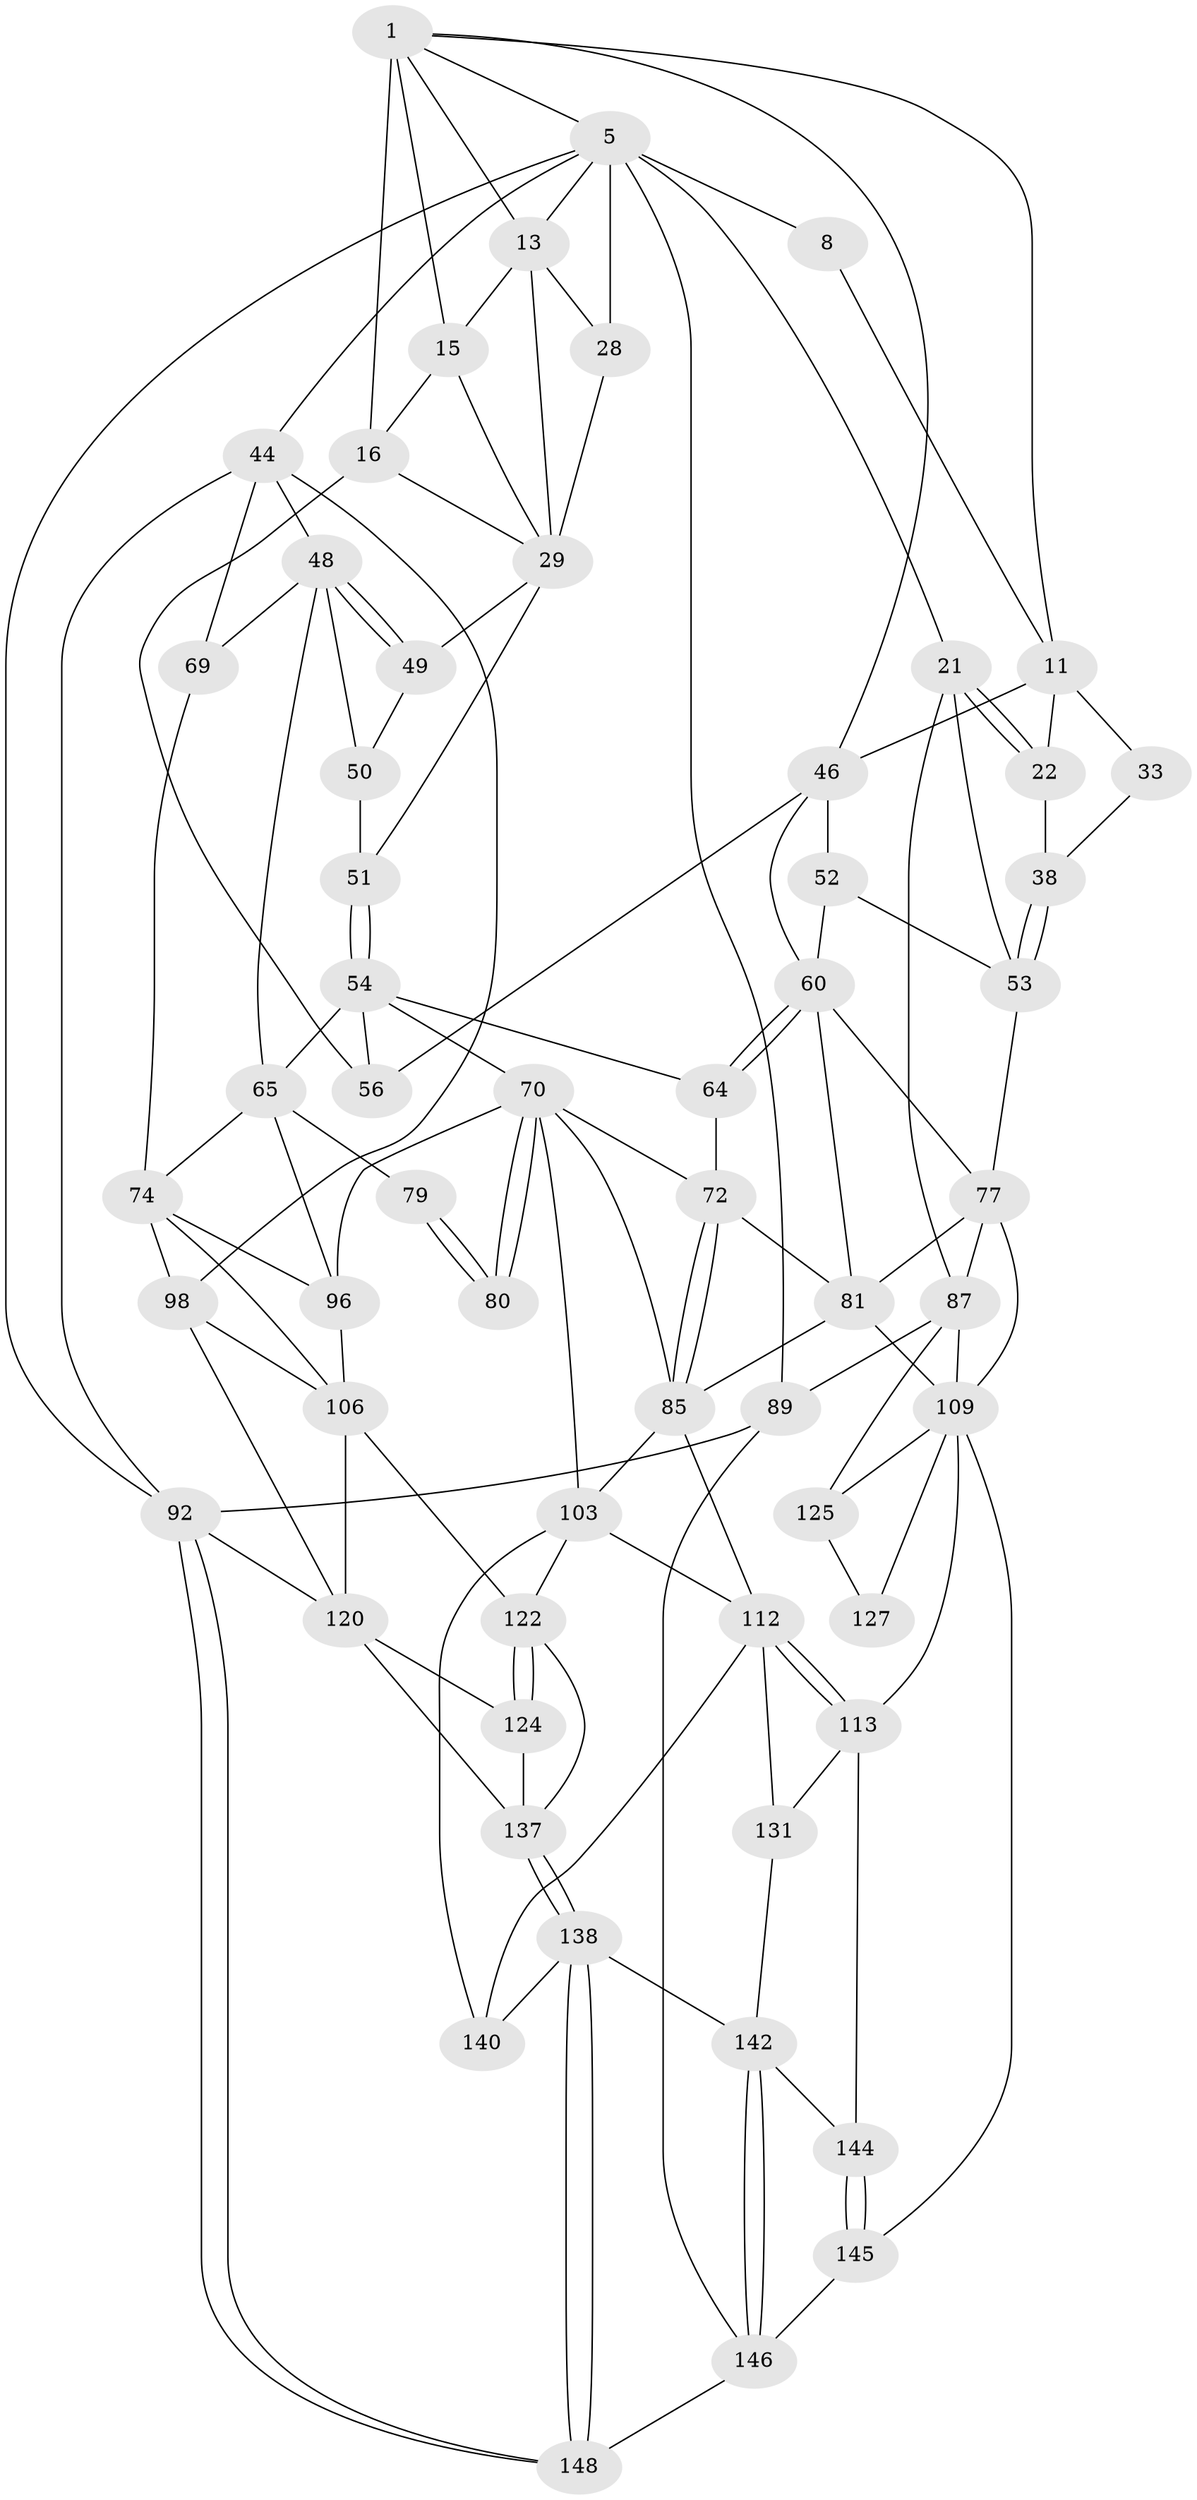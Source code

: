 // original degree distribution, {3: 0.013513513513513514, 4: 0.22972972972972974, 6: 0.21621621621621623, 5: 0.5405405405405406}
// Generated by graph-tools (version 1.1) at 2025/21/03/04/25 18:21:04]
// undirected, 59 vertices, 135 edges
graph export_dot {
graph [start="1"]
  node [color=gray90,style=filled];
  1 [pos="+0.4326403649517683+0",super="+2+9"];
  5 [pos="+0.9571576972118416+0",super="+19+6"];
  8 [pos="+0.35171390505050865+0"];
  11 [pos="+0.3686394525563943+0.13379886381366352",super="+32+12"];
  13 [pos="+0.7817544078805325+0.10846279799794363",super="+14+20"];
  15 [pos="+0.6894666943746237+0.056680871083119366",super="+18"];
  16 [pos="+0.5498876285692508+0.040756821462289546",super="+17"];
  21 [pos="+0+0",super="+59"];
  22 [pos="+0+0.019378281589346645"];
  28 [pos="+0.9092132066135444+0.1308319481242791",super="+35"];
  29 [pos="+0.6598039688045995+0.19742909304731765",super="+34+30"];
  33 [pos="+0.2775125626183563+0.14055671898110633",super="+37"];
  38 [pos="+0.03846728101640884+0.13111054594590235"];
  44 [pos="+1+0.3133614041497515",super="+68+45"];
  46 [pos="+0.32800693142494225+0.291741971896833",super="+47+57"];
  48 [pos="+0.8801146425203653+0.31734109689208023",super="+62"];
  49 [pos="+0.8241969242127877+0.24970393923902576"];
  50 [pos="+0.7291913956824503+0.32399420878545626"];
  51 [pos="+0.6224506792228669+0.27798209042045074"];
  52 [pos="+0.18144084573353852+0.38096828371329317"];
  53 [pos="+0.14610306275033866+0.36807547560520554",super="+58"];
  54 [pos="+0.5532155356765958+0.35632873153826333",super="+55+67"];
  56 [pos="+0.46461507595849505+0.26712296121017143"];
  60 [pos="+0.3625922097465971+0.4163695970320976",super="+61"];
  64 [pos="+0.3710872634584994+0.42287193183704924"];
  65 [pos="+0.7258059223009855+0.4248017400879406",super="+75+66"];
  69 [pos="+0.8672306502124782+0.42522955032861964"];
  70 [pos="+0.5531842402693872+0.47051807516408956",super="+71"];
  72 [pos="+0.4395145015907276+0.5001991467597809",super="+73"];
  74 [pos="+0.881408342688074+0.5072092139002474",super="+95"];
  77 [pos="+0.08253777149042119+0.5411879339978682",super="+99"];
  79 [pos="+0.6695445317017698+0.60067283219073"];
  80 [pos="+0.6237370004498318+0.5967265397434914"];
  81 [pos="+0.3376730895281756+0.5660003790542678",super="+82"];
  85 [pos="+0.48541062333960433+0.5996301684995546",super="+90"];
  87 [pos="+0+0.6824918836421593",super="+101+88"];
  89 [pos="+0+1"];
  92 [pos="+1+1",super="+93"];
  96 [pos="+0.7075260515396167+0.6380215815625028",super="+104"];
  98 [pos="+1+0.6199901375383983",super="+115"];
  103 [pos="+0.4807483811884497+0.6842694426709164",super="+116"];
  106 [pos="+0.8360754816388665+0.67313955340818",super="+107"];
  109 [pos="+0.22486128001981667+0.7185836378507988",super="+110+114"];
  112 [pos="+0.3790475725660113+0.7347770995224129",super="+118"];
  113 [pos="+0.27009712775949496+0.7762925726732867",super="+132"];
  120 [pos="+0.8701717493025549+0.7606797954163141",super="+126+121"];
  122 [pos="+0.6857606433534524+0.7454014571376889",super="+123"];
  124 [pos="+0.7929629679299475+0.8960751761245485"];
  125 [pos="+0.06859411216109702+0.8182259740534824",super="+128"];
  127 [pos="+0.12204306532585198+0.8271036582860081"];
  131 [pos="+0.3359532680659526+0.8444855424172768"];
  137 [pos="+0.7020200734303865+0.9952534829484593",super="+141"];
  138 [pos="+0.685770380803878+1",super="+139"];
  140 [pos="+0.46105511036859165+0.8917618621607357"];
  142 [pos="+0.39536560216784866+0.958060637156308",super="+143"];
  144 [pos="+0.23801188124359612+0.9570772392522703"];
  145 [pos="+0.14576789804888676+1"];
  146 [pos="+0.3981051819862844+1",super="+147"];
  148 [pos="+0.6955608515393787+1"];
  1 -- 16 [weight=3];
  1 -- 5;
  1 -- 13;
  1 -- 15;
  1 -- 11;
  1 -- 46;
  5 -- 28 [weight=3];
  5 -- 13;
  5 -- 21;
  5 -- 8;
  5 -- 89;
  5 -- 44 [weight=2];
  5 -- 92;
  8 -- 11;
  11 -- 33 [weight=3];
  11 -- 22;
  11 -- 46;
  13 -- 15;
  13 -- 28;
  13 -- 29;
  15 -- 16;
  15 -- 29;
  16 -- 56;
  16 -- 29;
  21 -- 22;
  21 -- 22;
  21 -- 53;
  21 -- 87;
  22 -- 38;
  28 -- 29;
  29 -- 49;
  29 -- 51;
  33 -- 38;
  38 -- 53;
  38 -- 53;
  44 -- 98;
  44 -- 69;
  44 -- 48;
  44 -- 92;
  46 -- 52;
  46 -- 56;
  46 -- 60;
  48 -- 49;
  48 -- 49;
  48 -- 65;
  48 -- 50;
  48 -- 69;
  49 -- 50;
  50 -- 51;
  51 -- 54;
  51 -- 54;
  52 -- 53;
  52 -- 60;
  53 -- 77;
  54 -- 56;
  54 -- 64;
  54 -- 65;
  54 -- 70;
  60 -- 64;
  60 -- 64;
  60 -- 77;
  60 -- 81;
  64 -- 72;
  65 -- 96;
  65 -- 74;
  65 -- 79 [weight=2];
  69 -- 74;
  70 -- 80 [weight=2];
  70 -- 80;
  70 -- 85;
  70 -- 103 [weight=2];
  70 -- 72;
  70 -- 96;
  72 -- 85;
  72 -- 85;
  72 -- 81;
  74 -- 96;
  74 -- 98;
  74 -- 106;
  77 -- 109;
  77 -- 87;
  77 -- 81;
  79 -- 80;
  79 -- 80;
  81 -- 109;
  81 -- 85;
  85 -- 112;
  85 -- 103;
  87 -- 125 [weight=2];
  87 -- 89;
  87 -- 109;
  89 -- 92;
  89 -- 146;
  92 -- 148;
  92 -- 148;
  92 -- 120;
  96 -- 106;
  98 -- 120;
  98 -- 106;
  103 -- 112;
  103 -- 122;
  103 -- 140;
  106 -- 120;
  106 -- 122;
  109 -- 125;
  109 -- 127 [weight=2];
  109 -- 113 [weight=2];
  109 -- 145;
  112 -- 113;
  112 -- 113;
  112 -- 131;
  112 -- 140;
  113 -- 144;
  113 -- 131;
  120 -- 124;
  120 -- 137;
  122 -- 124;
  122 -- 124;
  122 -- 137;
  124 -- 137;
  125 -- 127;
  131 -- 142;
  137 -- 138;
  137 -- 138;
  138 -- 148;
  138 -- 148;
  138 -- 140;
  138 -- 142;
  142 -- 146;
  142 -- 146;
  142 -- 144;
  144 -- 145;
  144 -- 145;
  145 -- 146;
  146 -- 148;
}
